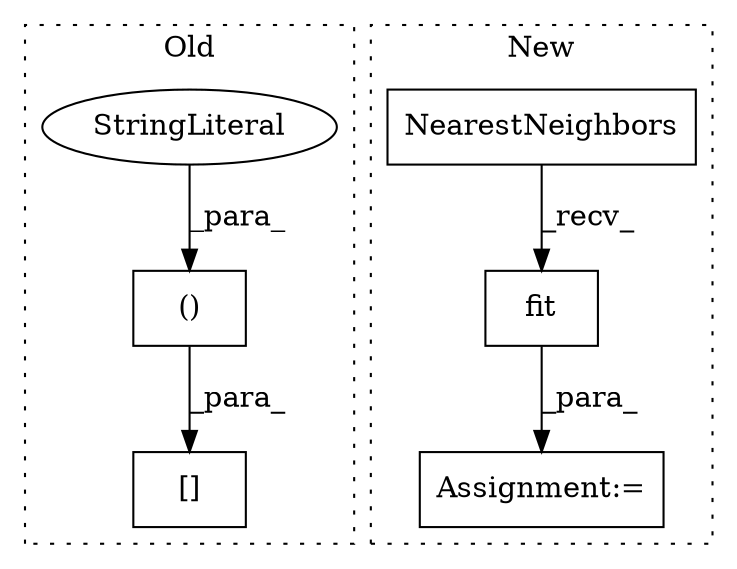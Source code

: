 digraph G {
subgraph cluster0 {
1 [label="()" a="106" s="6657" l="46" shape="box"];
3 [label="[]" a="2" s="6625,6703" l="32,2" shape="box"];
5 [label="StringLiteral" a="45" s="6657" l="17" shape="ellipse"];
label = "Old";
style="dotted";
}
subgraph cluster1 {
2 [label="NearestNeighbors" a="32" s="6490" l="18" shape="box"];
4 [label="fit" a="32" s="6509,6517" l="4,1" shape="box"];
6 [label="Assignment:=" a="7" s="6538" l="1" shape="box"];
label = "New";
style="dotted";
}
1 -> 3 [label="_para_"];
2 -> 4 [label="_recv_"];
4 -> 6 [label="_para_"];
5 -> 1 [label="_para_"];
}